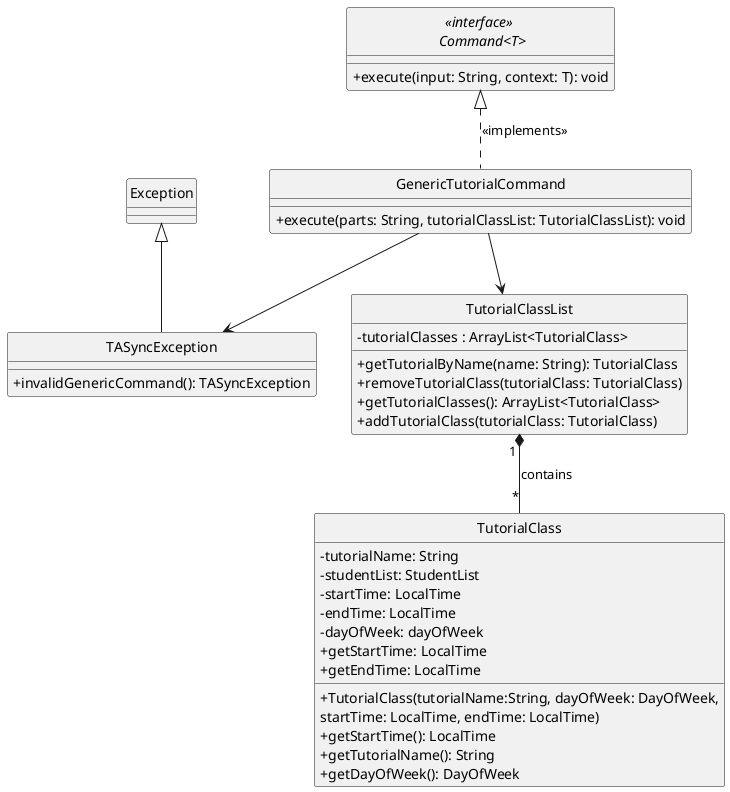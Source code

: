 @startuml

hide circle
skinparam classAttributeIconSize 0

    class GenericTutorialCommand {
        +execute(parts: String, tutorialClassList: TutorialClassList): void
    }

    interface "<<interface>> \n Command<T>" {
        +execute(input: String, context: T): void
    }


    class TutorialClass {
        -tutorialName: String
        -studentList: StudentList
        -startTime: LocalTime
        -endTime: LocalTime
        -dayOfWeek: dayOfWeek
        +TutorialClass(tutorialName:String, dayOfWeek: DayOfWeek,
startTime: LocalTime, endTime: LocalTime)
        +getStartTime(): LocalTime
        +getTutorialName(): String
        +getDayOfWeek(): DayOfWeek
        +getStartTime: LocalTime
        +getEndTime: LocalTime
    }

    class TutorialClassList {
        - tutorialClasses : ArrayList<TutorialClass>
        +getTutorialByName(name: String): TutorialClass
        +removeTutorialClass(tutorialClass: TutorialClass)
        +getTutorialClasses(): ArrayList<TutorialClass>
        +addTutorialClass(tutorialClass: TutorialClass)
    }


    class TASyncException extends Exception {
        +invalidGenericCommand(): TASyncException
    }

' Relationships
"<<interface>> \n Command<T>" <|.. GenericTutorialCommand : <<implements>>
GenericTutorialCommand --> TutorialClassList
TutorialClassList "1 "*-- "*" TutorialClass: contains
GenericTutorialCommand --> TASyncException
@enduml